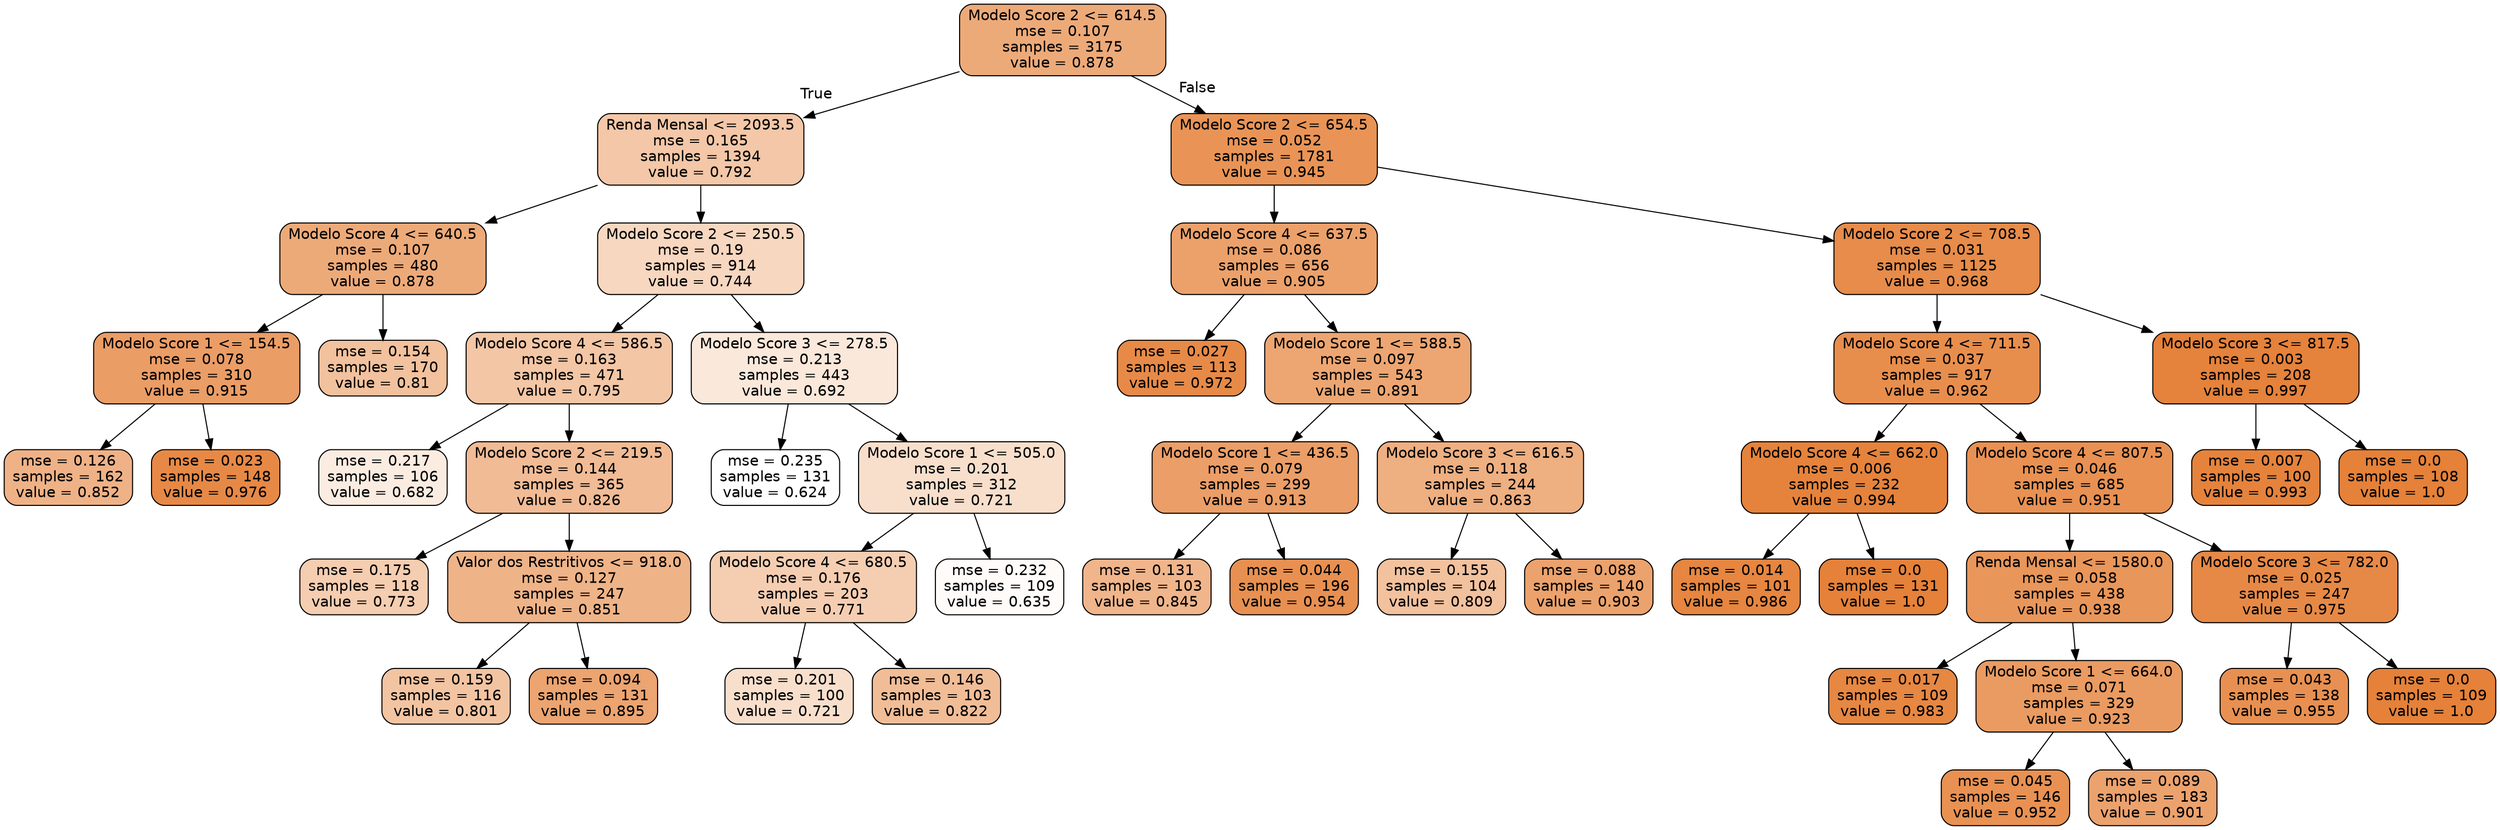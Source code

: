 digraph Tree {
node [shape=box, style="filled, rounded", color="black", fontname=helvetica] ;
edge [fontname=helvetica] ;
0 [label="Modelo Score 2 <= 614.5\nmse = 0.107\nsamples = 3175\nvalue = 0.878", fillcolor="#edaa79"] ;
1 [label="Renda Mensal <= 2093.5\nmse = 0.165\nsamples = 1394\nvalue = 0.792", fillcolor="#f3c7a7"] ;
0 -> 1 [labeldistance=2.5, labelangle=45, headlabel="True"] ;
2 [label="Modelo Score 4 <= 640.5\nmse = 0.107\nsamples = 480\nvalue = 0.878", fillcolor="#edaa79"] ;
1 -> 2 ;
3 [label="Modelo Score 1 <= 154.5\nmse = 0.078\nsamples = 310\nvalue = 0.915", fillcolor="#eb9d66"] ;
2 -> 3 ;
4 [label="mse = 0.126\nsamples = 162\nvalue = 0.852", fillcolor="#efb287"] ;
3 -> 4 ;
5 [label="mse = 0.023\nsamples = 148\nvalue = 0.976", fillcolor="#e78946"] ;
3 -> 5 ;
6 [label="mse = 0.154\nsamples = 170\nvalue = 0.81", fillcolor="#f2c19d"] ;
2 -> 6 ;
7 [label="Modelo Score 2 <= 250.5\nmse = 0.19\nsamples = 914\nvalue = 0.744", fillcolor="#f7d7c0"] ;
1 -> 7 ;
8 [label="Modelo Score 4 <= 586.5\nmse = 0.163\nsamples = 471\nvalue = 0.795", fillcolor="#f3c6a5"] ;
7 -> 8 ;
9 [label="mse = 0.217\nsamples = 106\nvalue = 0.682", fillcolor="#fbece1"] ;
8 -> 9 ;
10 [label="Modelo Score 2 <= 219.5\nmse = 0.144\nsamples = 365\nvalue = 0.826", fillcolor="#f1bb95"] ;
8 -> 10 ;
11 [label="mse = 0.175\nsamples = 118\nvalue = 0.773", fillcolor="#f5cdb0"] ;
10 -> 11 ;
12 [label="Valor dos Restritivos <= 918.0\nmse = 0.127\nsamples = 247\nvalue = 0.851", fillcolor="#efb388"] ;
10 -> 12 ;
13 [label="mse = 0.159\nsamples = 116\nvalue = 0.801", fillcolor="#f3c4a2"] ;
12 -> 13 ;
14 [label="mse = 0.094\nsamples = 131\nvalue = 0.895", fillcolor="#eca470"] ;
12 -> 14 ;
15 [label="Modelo Score 3 <= 278.5\nmse = 0.213\nsamples = 443\nvalue = 0.692", fillcolor="#fae8db"] ;
7 -> 15 ;
16 [label="mse = 0.235\nsamples = 131\nvalue = 0.624", fillcolor="#ffffff"] ;
15 -> 16 ;
17 [label="Modelo Score 1 <= 505.0\nmse = 0.201\nsamples = 312\nvalue = 0.721", fillcolor="#f8dfcc"] ;
15 -> 17 ;
18 [label="Modelo Score 4 <= 680.5\nmse = 0.176\nsamples = 203\nvalue = 0.771", fillcolor="#f5ceb2"] ;
17 -> 18 ;
19 [label="mse = 0.201\nsamples = 100\nvalue = 0.721", fillcolor="#f8dfcc"] ;
18 -> 19 ;
20 [label="mse = 0.146\nsamples = 103\nvalue = 0.822", fillcolor="#f1bd97"] ;
18 -> 20 ;
21 [label="mse = 0.232\nsamples = 109\nvalue = 0.635", fillcolor="#fefbf9"] ;
17 -> 21 ;
22 [label="Modelo Score 2 <= 654.5\nmse = 0.052\nsamples = 1781\nvalue = 0.945", fillcolor="#e99456"] ;
0 -> 22 [labeldistance=2.5, labelangle=-45, headlabel="False"] ;
23 [label="Modelo Score 4 <= 637.5\nmse = 0.086\nsamples = 656\nvalue = 0.905", fillcolor="#eca16b"] ;
22 -> 23 ;
24 [label="mse = 0.027\nsamples = 113\nvalue = 0.972", fillcolor="#e78a48"] ;
23 -> 24 ;
25 [label="Modelo Score 1 <= 588.5\nmse = 0.097\nsamples = 543\nvalue = 0.891", fillcolor="#eda672"] ;
23 -> 25 ;
26 [label="Modelo Score 1 <= 436.5\nmse = 0.079\nsamples = 299\nvalue = 0.913", fillcolor="#eb9e67"] ;
25 -> 26 ;
27 [label="mse = 0.131\nsamples = 103\nvalue = 0.845", fillcolor="#f0b58b"] ;
26 -> 27 ;
28 [label="mse = 0.044\nsamples = 196\nvalue = 0.954", fillcolor="#e89051"] ;
26 -> 28 ;
29 [label="Modelo Score 3 <= 616.5\nmse = 0.118\nsamples = 244\nvalue = 0.863", fillcolor="#eeaf81"] ;
25 -> 29 ;
30 [label="mse = 0.155\nsamples = 104\nvalue = 0.809", fillcolor="#f2c19e"] ;
29 -> 30 ;
31 [label="mse = 0.088\nsamples = 140\nvalue = 0.903", fillcolor="#eca26c"] ;
29 -> 31 ;
32 [label="Modelo Score 2 <= 708.5\nmse = 0.031\nsamples = 1125\nvalue = 0.968", fillcolor="#e78c4a"] ;
22 -> 32 ;
33 [label="Modelo Score 4 <= 711.5\nmse = 0.037\nsamples = 917\nvalue = 0.962", fillcolor="#e88e4d"] ;
32 -> 33 ;
34 [label="Modelo Score 4 <= 662.0\nmse = 0.006\nsamples = 232\nvalue = 0.994", fillcolor="#e5833c"] ;
33 -> 34 ;
35 [label="mse = 0.014\nsamples = 101\nvalue = 0.986", fillcolor="#e68640"] ;
34 -> 35 ;
36 [label="mse = 0.0\nsamples = 131\nvalue = 1.0", fillcolor="#e58139"] ;
34 -> 36 ;
37 [label="Modelo Score 4 <= 807.5\nmse = 0.046\nsamples = 685\nvalue = 0.951", fillcolor="#e89153"] ;
33 -> 37 ;
38 [label="Renda Mensal <= 1580.0\nmse = 0.058\nsamples = 438\nvalue = 0.938", fillcolor="#e9965a"] ;
37 -> 38 ;
39 [label="mse = 0.017\nsamples = 109\nvalue = 0.983", fillcolor="#e68742"] ;
38 -> 39 ;
40 [label="Modelo Score 1 <= 664.0\nmse = 0.071\nsamples = 329\nvalue = 0.923", fillcolor="#ea9b62"] ;
38 -> 40 ;
41 [label="mse = 0.045\nsamples = 146\nvalue = 0.952", fillcolor="#e89152"] ;
40 -> 41 ;
42 [label="mse = 0.089\nsamples = 183\nvalue = 0.901", fillcolor="#eca26d"] ;
40 -> 42 ;
43 [label="Modelo Score 3 <= 782.0\nmse = 0.025\nsamples = 247\nvalue = 0.975", fillcolor="#e78946"] ;
37 -> 43 ;
44 [label="mse = 0.043\nsamples = 138\nvalue = 0.955", fillcolor="#e89051"] ;
43 -> 44 ;
45 [label="mse = 0.0\nsamples = 109\nvalue = 1.0", fillcolor="#e58139"] ;
43 -> 45 ;
46 [label="Modelo Score 3 <= 817.5\nmse = 0.003\nsamples = 208\nvalue = 0.997", fillcolor="#e5823b"] ;
32 -> 46 ;
47 [label="mse = 0.007\nsamples = 100\nvalue = 0.993", fillcolor="#e5833d"] ;
46 -> 47 ;
48 [label="mse = 0.0\nsamples = 108\nvalue = 1.0", fillcolor="#e58139"] ;
46 -> 48 ;
}

